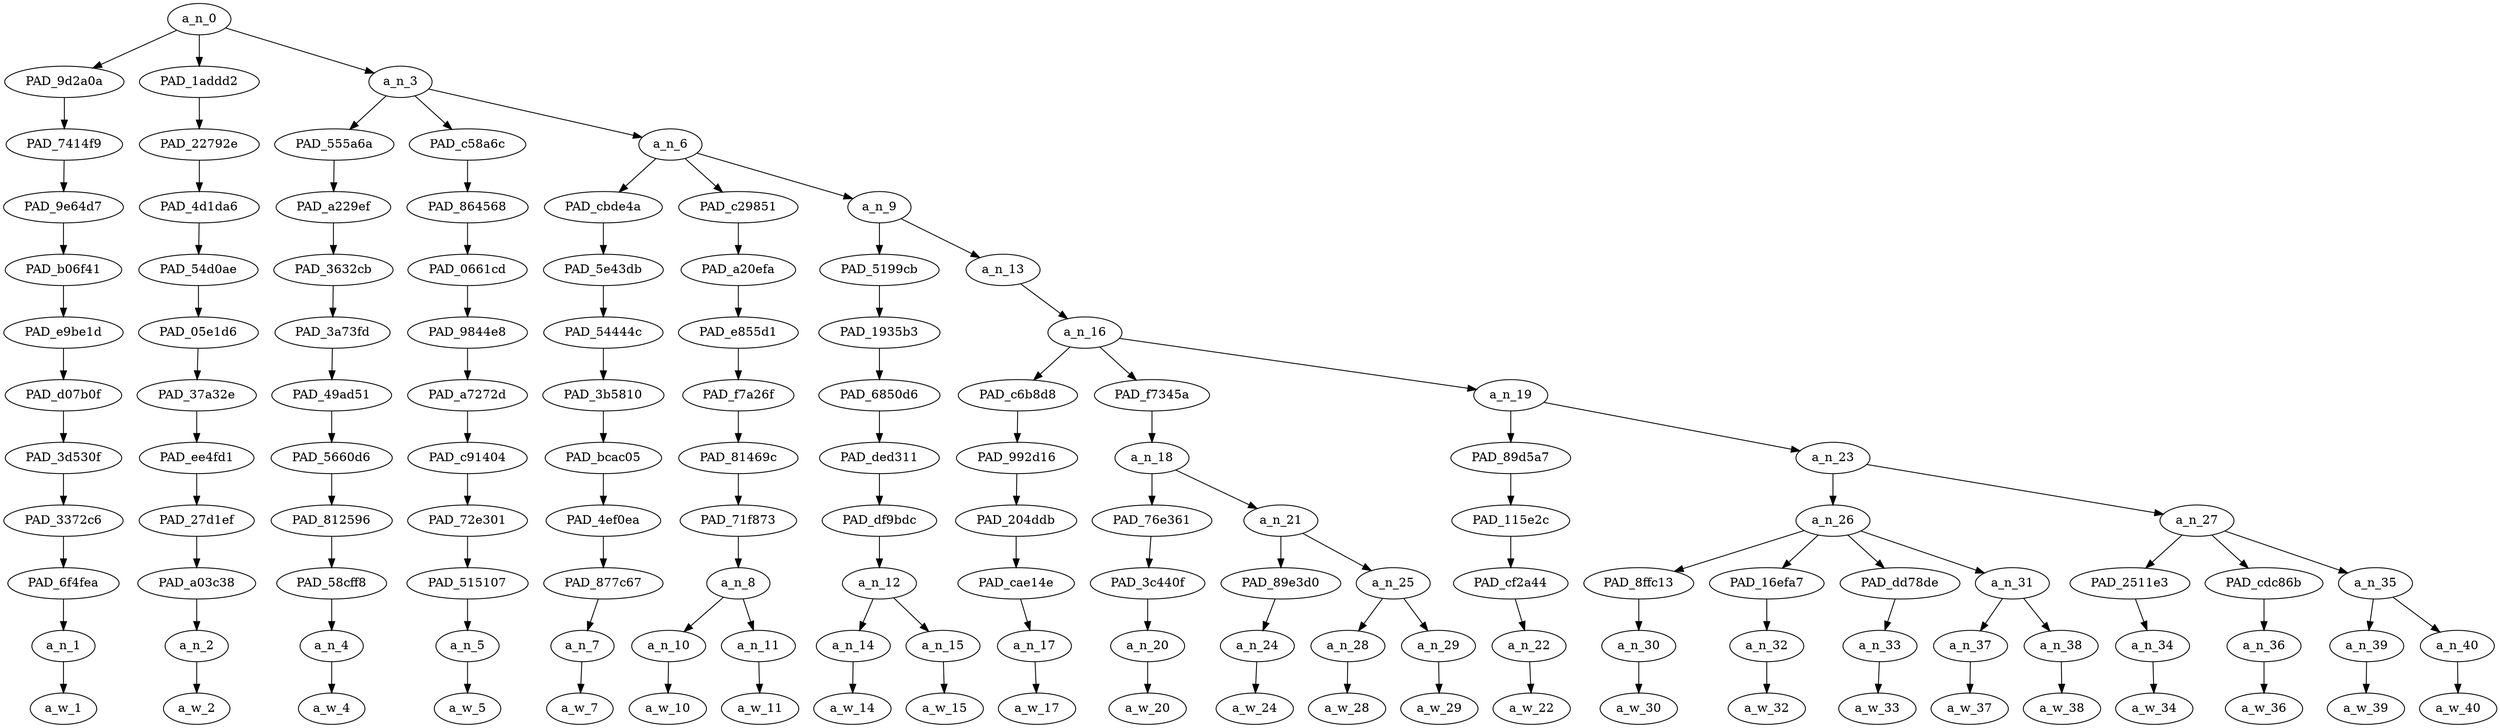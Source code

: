 strict digraph "" {
	a_n_0	[div_dir=1,
		index=0,
		level=11,
		pos="1.6051311728395063,11!",
		text_span="[0, 1, 2, 3, 4, 5, 6, 7, 8, 9, 10, 11, 12, 13, 14, 15, 16, 17, 18, 19, 20, 21, 22, 23]",
		value=0.99999999];
	PAD_9d2a0a	[div_dir=-1,
		index=0,
		level=10,
		pos="0.0,10!",
		text_span="[0]",
		value=0.03504348];
	a_n_0 -> PAD_9d2a0a;
	PAD_1addd2	[div_dir=-1,
		index=1,
		level=10,
		pos="1.0,10!",
		text_span="[1]",
		value=0.01428372];
	a_n_0 -> PAD_1addd2;
	a_n_3	[div_dir=1,
		index=2,
		level=10,
		pos="3.815393518518519,10!",
		text_span="[2, 3, 4, 5, 6, 7, 8, 9, 10, 11, 12, 13, 14, 15, 16, 17, 18, 19, 20, 21, 22, 23]",
		value=0.95062726];
	a_n_0 -> a_n_3;
	PAD_7414f9	[div_dir=-1,
		index=0,
		level=9,
		pos="0.0,9!",
		text_span="[0]",
		value=0.03504348];
	PAD_9d2a0a -> PAD_7414f9;
	PAD_9e64d7	[div_dir=-1,
		index=0,
		level=8,
		pos="0.0,8!",
		text_span="[0]",
		value=0.03504348];
	PAD_7414f9 -> PAD_9e64d7;
	PAD_b06f41	[div_dir=-1,
		index=0,
		level=7,
		pos="0.0,7!",
		text_span="[0]",
		value=0.03504348];
	PAD_9e64d7 -> PAD_b06f41;
	PAD_e9be1d	[div_dir=-1,
		index=0,
		level=6,
		pos="0.0,6!",
		text_span="[0]",
		value=0.03504348];
	PAD_b06f41 -> PAD_e9be1d;
	PAD_d07b0f	[div_dir=-1,
		index=0,
		level=5,
		pos="0.0,5!",
		text_span="[0]",
		value=0.03504348];
	PAD_e9be1d -> PAD_d07b0f;
	PAD_3d530f	[div_dir=-1,
		index=0,
		level=4,
		pos="0.0,4!",
		text_span="[0]",
		value=0.03504348];
	PAD_d07b0f -> PAD_3d530f;
	PAD_3372c6	[div_dir=-1,
		index=0,
		level=3,
		pos="0.0,3!",
		text_span="[0]",
		value=0.03504348];
	PAD_3d530f -> PAD_3372c6;
	PAD_6f4fea	[div_dir=-1,
		index=0,
		level=2,
		pos="0.0,2!",
		text_span="[0]",
		value=0.03504348];
	PAD_3372c6 -> PAD_6f4fea;
	a_n_1	[div_dir=-1,
		index=0,
		level=1,
		pos="0.0,1!",
		text_span="[0]",
		value=0.03504348];
	PAD_6f4fea -> a_n_1;
	a_w_1	[div_dir=0,
		index=0,
		level=0,
		pos="0,0!",
		text_span="[0]",
		value=ahem];
	a_n_1 -> a_w_1;
	PAD_22792e	[div_dir=-1,
		index=1,
		level=9,
		pos="1.0,9!",
		text_span="[1]",
		value=0.01428372];
	PAD_1addd2 -> PAD_22792e;
	PAD_4d1da6	[div_dir=-1,
		index=1,
		level=8,
		pos="1.0,8!",
		text_span="[1]",
		value=0.01428372];
	PAD_22792e -> PAD_4d1da6;
	PAD_54d0ae	[div_dir=-1,
		index=1,
		level=7,
		pos="1.0,7!",
		text_span="[1]",
		value=0.01428372];
	PAD_4d1da6 -> PAD_54d0ae;
	PAD_05e1d6	[div_dir=-1,
		index=1,
		level=6,
		pos="1.0,6!",
		text_span="[1]",
		value=0.01428372];
	PAD_54d0ae -> PAD_05e1d6;
	PAD_37a32e	[div_dir=-1,
		index=1,
		level=5,
		pos="1.0,5!",
		text_span="[1]",
		value=0.01428372];
	PAD_05e1d6 -> PAD_37a32e;
	PAD_ee4fd1	[div_dir=-1,
		index=1,
		level=4,
		pos="1.0,4!",
		text_span="[1]",
		value=0.01428372];
	PAD_37a32e -> PAD_ee4fd1;
	PAD_27d1ef	[div_dir=-1,
		index=1,
		level=3,
		pos="1.0,3!",
		text_span="[1]",
		value=0.01428372];
	PAD_ee4fd1 -> PAD_27d1ef;
	PAD_a03c38	[div_dir=-1,
		index=1,
		level=2,
		pos="1.0,2!",
		text_span="[1]",
		value=0.01428372];
	PAD_27d1ef -> PAD_a03c38;
	a_n_2	[div_dir=-1,
		index=1,
		level=1,
		pos="1.0,1!",
		text_span="[1]",
		value=0.01428372];
	PAD_a03c38 -> a_n_2;
	a_w_2	[div_dir=0,
		index=1,
		level=0,
		pos="1,0!",
		text_span="[1]",
		value=so];
	a_n_2 -> a_w_2;
	PAD_555a6a	[div_dir=-1,
		index=2,
		level=9,
		pos="2.0,9!",
		text_span="[2]",
		value=0.01561442];
	a_n_3 -> PAD_555a6a;
	PAD_c58a6c	[div_dir=-1,
		index=3,
		level=9,
		pos="3.0,9!",
		text_span="[3]",
		value=0.01593636];
	a_n_3 -> PAD_c58a6c;
	a_n_6	[div_dir=1,
		index=4,
		level=9,
		pos="6.446180555555556,9!",
		text_span="[4, 5, 6, 7, 8, 9, 10, 11, 12, 13, 14, 15, 16, 17, 18, 19, 20, 21, 22, 23]",
		value=0.91901737];
	a_n_3 -> a_n_6;
	PAD_a229ef	[div_dir=-1,
		index=2,
		level=8,
		pos="2.0,8!",
		text_span="[2]",
		value=0.01561442];
	PAD_555a6a -> PAD_a229ef;
	PAD_3632cb	[div_dir=-1,
		index=2,
		level=7,
		pos="2.0,7!",
		text_span="[2]",
		value=0.01561442];
	PAD_a229ef -> PAD_3632cb;
	PAD_3a73fd	[div_dir=-1,
		index=2,
		level=6,
		pos="2.0,6!",
		text_span="[2]",
		value=0.01561442];
	PAD_3632cb -> PAD_3a73fd;
	PAD_49ad51	[div_dir=-1,
		index=2,
		level=5,
		pos="2.0,5!",
		text_span="[2]",
		value=0.01561442];
	PAD_3a73fd -> PAD_49ad51;
	PAD_5660d6	[div_dir=-1,
		index=2,
		level=4,
		pos="2.0,4!",
		text_span="[2]",
		value=0.01561442];
	PAD_49ad51 -> PAD_5660d6;
	PAD_812596	[div_dir=-1,
		index=2,
		level=3,
		pos="2.0,3!",
		text_span="[2]",
		value=0.01561442];
	PAD_5660d6 -> PAD_812596;
	PAD_58cff8	[div_dir=-1,
		index=2,
		level=2,
		pos="2.0,2!",
		text_span="[2]",
		value=0.01561442];
	PAD_812596 -> PAD_58cff8;
	a_n_4	[div_dir=-1,
		index=2,
		level=1,
		pos="2.0,1!",
		text_span="[2]",
		value=0.01561442];
	PAD_58cff8 -> a_n_4;
	a_w_4	[div_dir=0,
		index=2,
		level=0,
		pos="2,0!",
		text_span="[2]",
		value=can];
	a_n_4 -> a_w_4;
	PAD_864568	[div_dir=-1,
		index=3,
		level=8,
		pos="3.0,8!",
		text_span="[3]",
		value=0.01593636];
	PAD_c58a6c -> PAD_864568;
	PAD_0661cd	[div_dir=-1,
		index=3,
		level=7,
		pos="3.0,7!",
		text_span="[3]",
		value=0.01593636];
	PAD_864568 -> PAD_0661cd;
	PAD_9844e8	[div_dir=-1,
		index=3,
		level=6,
		pos="3.0,6!",
		text_span="[3]",
		value=0.01593636];
	PAD_0661cd -> PAD_9844e8;
	PAD_a7272d	[div_dir=-1,
		index=3,
		level=5,
		pos="3.0,5!",
		text_span="[3]",
		value=0.01593636];
	PAD_9844e8 -> PAD_a7272d;
	PAD_c91404	[div_dir=-1,
		index=3,
		level=4,
		pos="3.0,4!",
		text_span="[3]",
		value=0.01593636];
	PAD_a7272d -> PAD_c91404;
	PAD_72e301	[div_dir=-1,
		index=3,
		level=3,
		pos="3.0,3!",
		text_span="[3]",
		value=0.01593636];
	PAD_c91404 -> PAD_72e301;
	PAD_515107	[div_dir=-1,
		index=3,
		level=2,
		pos="3.0,2!",
		text_span="[3]",
		value=0.01593636];
	PAD_72e301 -> PAD_515107;
	a_n_5	[div_dir=-1,
		index=3,
		level=1,
		pos="3.0,1!",
		text_span="[3]",
		value=0.01593636];
	PAD_515107 -> a_n_5;
	a_w_5	[div_dir=0,
		index=3,
		level=0,
		pos="3,0!",
		text_span="[3]",
		value=anyone];
	a_n_5 -> a_w_5;
	PAD_cbde4a	[div_dir=-1,
		index=4,
		level=8,
		pos="4.0,8!",
		text_span="[4]",
		value=0.02604827];
	a_n_6 -> PAD_cbde4a;
	PAD_c29851	[div_dir=-1,
		index=5,
		level=8,
		pos="5.5,8!",
		text_span="[5, 6]",
		value=0.04183812];
	a_n_6 -> PAD_c29851;
	a_n_9	[div_dir=1,
		index=6,
		level=8,
		pos="9.838541666666668,8!",
		text_span="[7, 8, 9, 10, 11, 12, 13, 14, 15, 16, 17, 18, 19, 20, 21, 22, 23]",
		value=0.85106012];
	a_n_6 -> a_n_9;
	PAD_5e43db	[div_dir=-1,
		index=4,
		level=7,
		pos="4.0,7!",
		text_span="[4]",
		value=0.02604827];
	PAD_cbde4a -> PAD_5e43db;
	PAD_54444c	[div_dir=-1,
		index=4,
		level=6,
		pos="4.0,6!",
		text_span="[4]",
		value=0.02604827];
	PAD_5e43db -> PAD_54444c;
	PAD_3b5810	[div_dir=-1,
		index=4,
		level=5,
		pos="4.0,5!",
		text_span="[4]",
		value=0.02604827];
	PAD_54444c -> PAD_3b5810;
	PAD_bcac05	[div_dir=-1,
		index=4,
		level=4,
		pos="4.0,4!",
		text_span="[4]",
		value=0.02604827];
	PAD_3b5810 -> PAD_bcac05;
	PAD_4ef0ea	[div_dir=-1,
		index=4,
		level=3,
		pos="4.0,3!",
		text_span="[4]",
		value=0.02604827];
	PAD_bcac05 -> PAD_4ef0ea;
	PAD_877c67	[div_dir=-1,
		index=4,
		level=2,
		pos="4.0,2!",
		text_span="[4]",
		value=0.02604827];
	PAD_4ef0ea -> PAD_877c67;
	a_n_7	[div_dir=-1,
		index=4,
		level=1,
		pos="4.0,1!",
		text_span="[4]",
		value=0.02604827];
	PAD_877c67 -> a_n_7;
	a_w_7	[div_dir=0,
		index=4,
		level=0,
		pos="4,0!",
		text_span="[4]",
		value=recommend];
	a_n_7 -> a_w_7;
	PAD_a20efa	[div_dir=-1,
		index=5,
		level=7,
		pos="5.5,7!",
		text_span="[5, 6]",
		value=0.04183812];
	PAD_c29851 -> PAD_a20efa;
	PAD_e855d1	[div_dir=-1,
		index=5,
		level=6,
		pos="5.5,6!",
		text_span="[5, 6]",
		value=0.04183812];
	PAD_a20efa -> PAD_e855d1;
	PAD_f7a26f	[div_dir=-1,
		index=5,
		level=5,
		pos="5.5,5!",
		text_span="[5, 6]",
		value=0.04183812];
	PAD_e855d1 -> PAD_f7a26f;
	PAD_81469c	[div_dir=-1,
		index=5,
		level=4,
		pos="5.5,4!",
		text_span="[5, 6]",
		value=0.04183812];
	PAD_f7a26f -> PAD_81469c;
	PAD_71f873	[div_dir=-1,
		index=5,
		level=3,
		pos="5.5,3!",
		text_span="[5, 6]",
		value=0.04183812];
	PAD_81469c -> PAD_71f873;
	a_n_8	[div_dir=-1,
		index=5,
		level=2,
		pos="5.5,2!",
		text_span="[5, 6]",
		value=0.04183812];
	PAD_71f873 -> a_n_8;
	a_n_10	[div_dir=-1,
		index=5,
		level=1,
		pos="5.0,1!",
		text_span="[5]",
		value=0.01393848];
	a_n_8 -> a_n_10;
	a_n_11	[div_dir=-1,
		index=6,
		level=1,
		pos="6.0,1!",
		text_span="[6]",
		value=0.02779368];
	a_n_8 -> a_n_11;
	a_w_10	[div_dir=0,
		index=5,
		level=0,
		pos="5,0!",
		text_span="[5]",
		value=any];
	a_n_10 -> a_w_10;
	a_w_11	[div_dir=0,
		index=6,
		level=0,
		pos="6,0!",
		text_span="[6]",
		value=resources];
	a_n_11 -> a_w_11;
	PAD_5199cb	[div_dir=-1,
		index=6,
		level=7,
		pos="7.5,7!",
		text_span="[7, 8]",
		value=0.06079219];
	a_n_9 -> PAD_5199cb;
	a_n_13	[div_dir=1,
		index=7,
		level=7,
		pos="12.177083333333334,7!",
		text_span="[9, 10, 11, 12, 13, 14, 15, 16, 17, 18, 19, 20, 21, 22, 23]",
		value=0.79013048];
	a_n_9 -> a_n_13;
	PAD_1935b3	[div_dir=-1,
		index=6,
		level=6,
		pos="7.5,6!",
		text_span="[7, 8]",
		value=0.06079219];
	PAD_5199cb -> PAD_1935b3;
	PAD_6850d6	[div_dir=-1,
		index=6,
		level=5,
		pos="7.5,5!",
		text_span="[7, 8]",
		value=0.06079219];
	PAD_1935b3 -> PAD_6850d6;
	PAD_ded311	[div_dir=-1,
		index=6,
		level=4,
		pos="7.5,4!",
		text_span="[7, 8]",
		value=0.06079219];
	PAD_6850d6 -> PAD_ded311;
	PAD_df9bdc	[div_dir=-1,
		index=6,
		level=3,
		pos="7.5,3!",
		text_span="[7, 8]",
		value=0.06079219];
	PAD_ded311 -> PAD_df9bdc;
	a_n_12	[div_dir=-1,
		index=6,
		level=2,
		pos="7.5,2!",
		text_span="[7, 8]",
		value=0.06079219];
	PAD_df9bdc -> a_n_12;
	a_n_14	[div_dir=1,
		index=7,
		level=1,
		pos="7.0,1!",
		text_span="[7]",
		value=0.03669657];
	a_n_12 -> a_n_14;
	a_n_15	[div_dir=-1,
		index=8,
		level=1,
		pos="8.0,1!",
		text_span="[8]",
		value=0.02408532];
	a_n_12 -> a_n_15;
	a_w_14	[div_dir=0,
		index=7,
		level=0,
		pos="7,0!",
		text_span="[7]",
		value=esp];
	a_n_14 -> a_w_14;
	a_w_15	[div_dir=0,
		index=8,
		level=0,
		pos="8,0!",
		text_span="[8]",
		value=fun];
	a_n_15 -> a_w_15;
	a_n_16	[div_dir=1,
		index=7,
		level=6,
		pos="12.177083333333334,6!",
		text_span="[9, 10, 11, 12, 13, 14, 15, 16, 17, 18, 19, 20, 21, 22, 23]",
		value=0.78997597];
	a_n_13 -> a_n_16;
	PAD_c6b8d8	[div_dir=-1,
		index=7,
		level=5,
		pos="9.0,5!",
		text_span="[9]",
		value=0.02232189];
	a_n_16 -> PAD_c6b8d8;
	PAD_f7345a	[div_dir=-1,
		index=8,
		level=5,
		pos="10.875,5!",
		text_span="[10, 11, 12, 13]",
		value=0.08946351];
	a_n_16 -> PAD_f7345a;
	a_n_19	[div_dir=1,
		index=9,
		level=5,
		pos="16.65625,5!",
		text_span="[14, 15, 16, 17, 18, 19, 20, 21, 22, 23]",
		value=0.67803608];
	a_n_16 -> a_n_19;
	PAD_992d16	[div_dir=-1,
		index=7,
		level=4,
		pos="9.0,4!",
		text_span="[9]",
		value=0.02232189];
	PAD_c6b8d8 -> PAD_992d16;
	PAD_204ddb	[div_dir=-1,
		index=7,
		level=3,
		pos="9.0,3!",
		text_span="[9]",
		value=0.02232189];
	PAD_992d16 -> PAD_204ddb;
	PAD_cae14e	[div_dir=-1,
		index=7,
		level=2,
		pos="9.0,2!",
		text_span="[9]",
		value=0.02232189];
	PAD_204ddb -> PAD_cae14e;
	a_n_17	[div_dir=-1,
		index=9,
		level=1,
		pos="9.0,1!",
		text_span="[9]",
		value=0.02232189];
	PAD_cae14e -> a_n_17;
	a_w_17	[div_dir=0,
		index=9,
		level=0,
		pos="9,0!",
		text_span="[9]",
		value=encouraging];
	a_n_17 -> a_w_17;
	a_n_18	[div_dir=-1,
		index=8,
		level=4,
		pos="10.875,4!",
		text_span="[10, 11, 12, 13]",
		value=0.08946351];
	PAD_f7345a -> a_n_18;
	PAD_76e361	[div_dir=-1,
		index=8,
		level=3,
		pos="10.0,3!",
		text_span="[10]",
		value=0.01969667];
	a_n_18 -> PAD_76e361;
	a_n_21	[div_dir=-1,
		index=9,
		level=3,
		pos="11.75,3!",
		text_span="[11, 12, 13]",
		value=0.06973465];
	a_n_18 -> a_n_21;
	PAD_3c440f	[div_dir=-1,
		index=8,
		level=2,
		pos="10.0,2!",
		text_span="[10]",
		value=0.01969667];
	PAD_76e361 -> PAD_3c440f;
	a_n_20	[div_dir=-1,
		index=10,
		level=1,
		pos="10.0,1!",
		text_span="[10]",
		value=0.01969667];
	PAD_3c440f -> a_n_20;
	a_w_20	[div_dir=0,
		index=10,
		level=0,
		pos="10,0!",
		text_span="[10]",
		value=things];
	a_n_20 -> a_w_20;
	PAD_89e3d0	[div_dir=-1,
		index=9,
		level=2,
		pos="11.0,2!",
		text_span="[11]",
		value=0.01476853];
	a_n_21 -> PAD_89e3d0;
	a_n_25	[div_dir=-1,
		index=10,
		level=2,
		pos="12.5,2!",
		text_span="[12, 13]",
		value=0.05493521];
	a_n_21 -> a_n_25;
	a_n_24	[div_dir=-1,
		index=11,
		level=1,
		pos="11.0,1!",
		text_span="[11]",
		value=0.01476853];
	PAD_89e3d0 -> a_n_24;
	a_w_24	[div_dir=0,
		index=11,
		level=0,
		pos="11,0!",
		text_span="[11]",
		value=on];
	a_n_24 -> a_w_24;
	a_n_28	[div_dir=-1,
		index=12,
		level=1,
		pos="12.0,1!",
		text_span="[12]",
		value=0.02036007];
	a_n_25 -> a_n_28;
	a_n_29	[div_dir=-1,
		index=13,
		level=1,
		pos="13.0,1!",
		text_span="[13]",
		value=0.03454302];
	a_n_25 -> a_n_29;
	a_w_28	[div_dir=0,
		index=12,
		level=0,
		pos="12,0!",
		text_span="[12]",
		value=the];
	a_n_28 -> a_w_28;
	a_w_29	[div_dir=0,
		index=13,
		level=0,
		pos="13,0!",
		text_span="[13]",
		value=internet];
	a_n_29 -> a_w_29;
	PAD_89d5a7	[div_dir=-1,
		index=9,
		level=4,
		pos="14.0,4!",
		text_span="[14]",
		value=0.02357238];
	a_n_19 -> PAD_89d5a7;
	a_n_23	[div_dir=1,
		index=10,
		level=4,
		pos="19.3125,4!",
		text_span="[15, 16, 17, 18, 19, 20, 21, 22, 23]",
		value=0.65425281];
	a_n_19 -> a_n_23;
	PAD_115e2c	[div_dir=-1,
		index=10,
		level=3,
		pos="14.0,3!",
		text_span="[14]",
		value=0.02357238];
	PAD_89d5a7 -> PAD_115e2c;
	PAD_cf2a44	[div_dir=-1,
		index=11,
		level=2,
		pos="14.0,2!",
		text_span="[14]",
		value=0.02357238];
	PAD_115e2c -> PAD_cf2a44;
	a_n_22	[div_dir=-1,
		index=14,
		level=1,
		pos="14.0,1!",
		text_span="[14]",
		value=0.02357238];
	PAD_cf2a44 -> a_n_22;
	a_w_22	[div_dir=0,
		index=14,
		level=0,
		pos="14,0!",
		text_span="[14]",
		value=for];
	a_n_22 -> a_w_22;
	a_n_26	[div_dir=1,
		index=11,
		level=3,
		pos="17.125,3!",
		text_span="[15, 16, 17, 18, 19]",
		value=0.35940640];
	a_n_23 -> a_n_26;
	a_n_27	[div_dir=1,
		index=12,
		level=3,
		pos="21.5,3!",
		text_span="[20, 21, 22, 23]",
		value=0.29460689];
	a_n_23 -> a_n_27;
	PAD_8ffc13	[div_dir=1,
		index=12,
		level=2,
		pos="15.0,2!",
		text_span="[15]",
		value=0.03875262];
	a_n_26 -> PAD_8ffc13;
	PAD_16efa7	[div_dir=1,
		index=14,
		level=2,
		pos="18.0,2!",
		text_span="[18]",
		value=0.06918385];
	a_n_26 -> PAD_16efa7;
	PAD_dd78de	[div_dir=-1,
		index=15,
		level=2,
		pos="19.0,2!",
		text_span="[19]",
		value=0.08905468];
	a_n_26 -> PAD_dd78de;
	a_n_31	[div_dir=1,
		index=13,
		level=2,
		pos="16.5,2!",
		text_span="[16, 17]",
		value=0.16225332];
	a_n_26 -> a_n_31;
	a_n_30	[div_dir=1,
		index=15,
		level=1,
		pos="15.0,1!",
		text_span="[15]",
		value=0.03875262];
	PAD_8ffc13 -> a_n_30;
	a_w_30	[div_dir=0,
		index=15,
		level=0,
		pos="15,0!",
		text_span="[15]",
		value=v];
	a_n_30 -> a_w_30;
	a_n_32	[div_dir=1,
		index=18,
		level=1,
		pos="18.0,1!",
		text_span="[18]",
		value=0.06918385];
	PAD_16efa7 -> a_n_32;
	a_w_32	[div_dir=0,
		index=18,
		level=0,
		pos="18,0!",
		text_span="[18]",
		value=trans];
	a_n_32 -> a_w_32;
	a_n_33	[div_dir=-1,
		index=19,
		level=1,
		pos="19.0,1!",
		text_span="[19]",
		value=0.08905468];
	PAD_dd78de -> a_n_33;
	a_w_33	[div_dir=0,
		index=19,
		level=0,
		pos="19,0!",
		text_span="[19]",
		value=men];
	a_n_33 -> a_w_33;
	a_n_37	[div_dir=-1,
		index=16,
		level=1,
		pos="16.0,1!",
		text_span="[16]",
		value=0.06645209];
	a_n_31 -> a_n_37;
	a_n_38	[div_dir=1,
		index=17,
		level=1,
		pos="17.0,1!",
		text_span="[17]",
		value=0.09556405];
	a_n_31 -> a_n_38;
	a_w_37	[div_dir=0,
		index=16,
		level=0,
		pos="16,0!",
		text_span="[16]",
		value=soft];
	a_n_37 -> a_w_37;
	a_w_38	[div_dir=0,
		index=17,
		level=0,
		pos="17,0!",
		text_span="[17]",
		value=queer];
	a_n_38 -> a_w_38;
	PAD_2511e3	[div_dir=1,
		index=16,
		level=2,
		pos="20.0,2!",
		text_span="[20]",
		value=0.03464178];
	a_n_27 -> PAD_2511e3;
	PAD_cdc86b	[div_dir=1,
		index=18,
		level=2,
		pos="23.0,2!",
		text_span="[23]",
		value=0.04136859];
	a_n_27 -> PAD_cdc86b;
	a_n_35	[div_dir=1,
		index=17,
		level=2,
		pos="21.5,2!",
		text_span="[21, 22]",
		value=0.21841967];
	a_n_27 -> a_n_35;
	a_n_34	[div_dir=1,
		index=20,
		level=1,
		pos="20.0,1!",
		text_span="[20]",
		value=0.03464178];
	PAD_2511e3 -> a_n_34;
	a_w_34	[div_dir=0,
		index=20,
		level=0,
		pos="20,0!",
		text_span="[20]",
		value=other];
	a_n_34 -> a_w_34;
	a_n_36	[div_dir=1,
		index=23,
		level=1,
		pos="23.0,1!",
		text_span="[23]",
		value=0.04136859];
	PAD_cdc86b -> a_n_36;
	a_w_36	[div_dir=0,
		index=23,
		level=0,
		pos="23,0!",
		text_span="[23]",
		value=people];
	a_n_36 -> a_w_36;
	a_n_39	[div_dir=1,
		index=21,
		level=1,
		pos="21.0,1!",
		text_span="[21]",
		value=0.08012970];
	a_n_35 -> a_n_39;
	a_n_40	[div_dir=1,
		index=22,
		level=1,
		pos="22.0,1!",
		text_span="[22]",
		value=0.13814781];
	a_n_35 -> a_n_40;
	a_w_39	[div_dir=0,
		index=21,
		level=0,
		pos="21,0!",
		text_span="[21]",
		value=trans1];
	a_n_39 -> a_w_39;
	a_w_40	[div_dir=0,
		index=22,
		level=0,
		pos="22,0!",
		text_span="[22]",
		value=masc];
	a_n_40 -> a_w_40;
}
